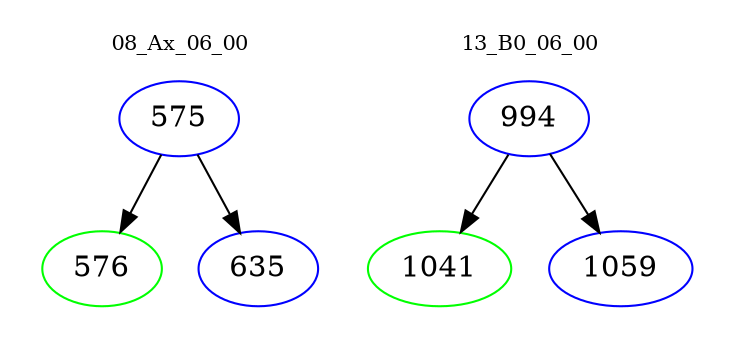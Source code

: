 digraph{
subgraph cluster_0 {
color = white
label = "08_Ax_06_00";
fontsize=10;
T0_575 [label="575", color="blue"]
T0_575 -> T0_576 [color="black"]
T0_576 [label="576", color="green"]
T0_575 -> T0_635 [color="black"]
T0_635 [label="635", color="blue"]
}
subgraph cluster_1 {
color = white
label = "13_B0_06_00";
fontsize=10;
T1_994 [label="994", color="blue"]
T1_994 -> T1_1041 [color="black"]
T1_1041 [label="1041", color="green"]
T1_994 -> T1_1059 [color="black"]
T1_1059 [label="1059", color="blue"]
}
}
